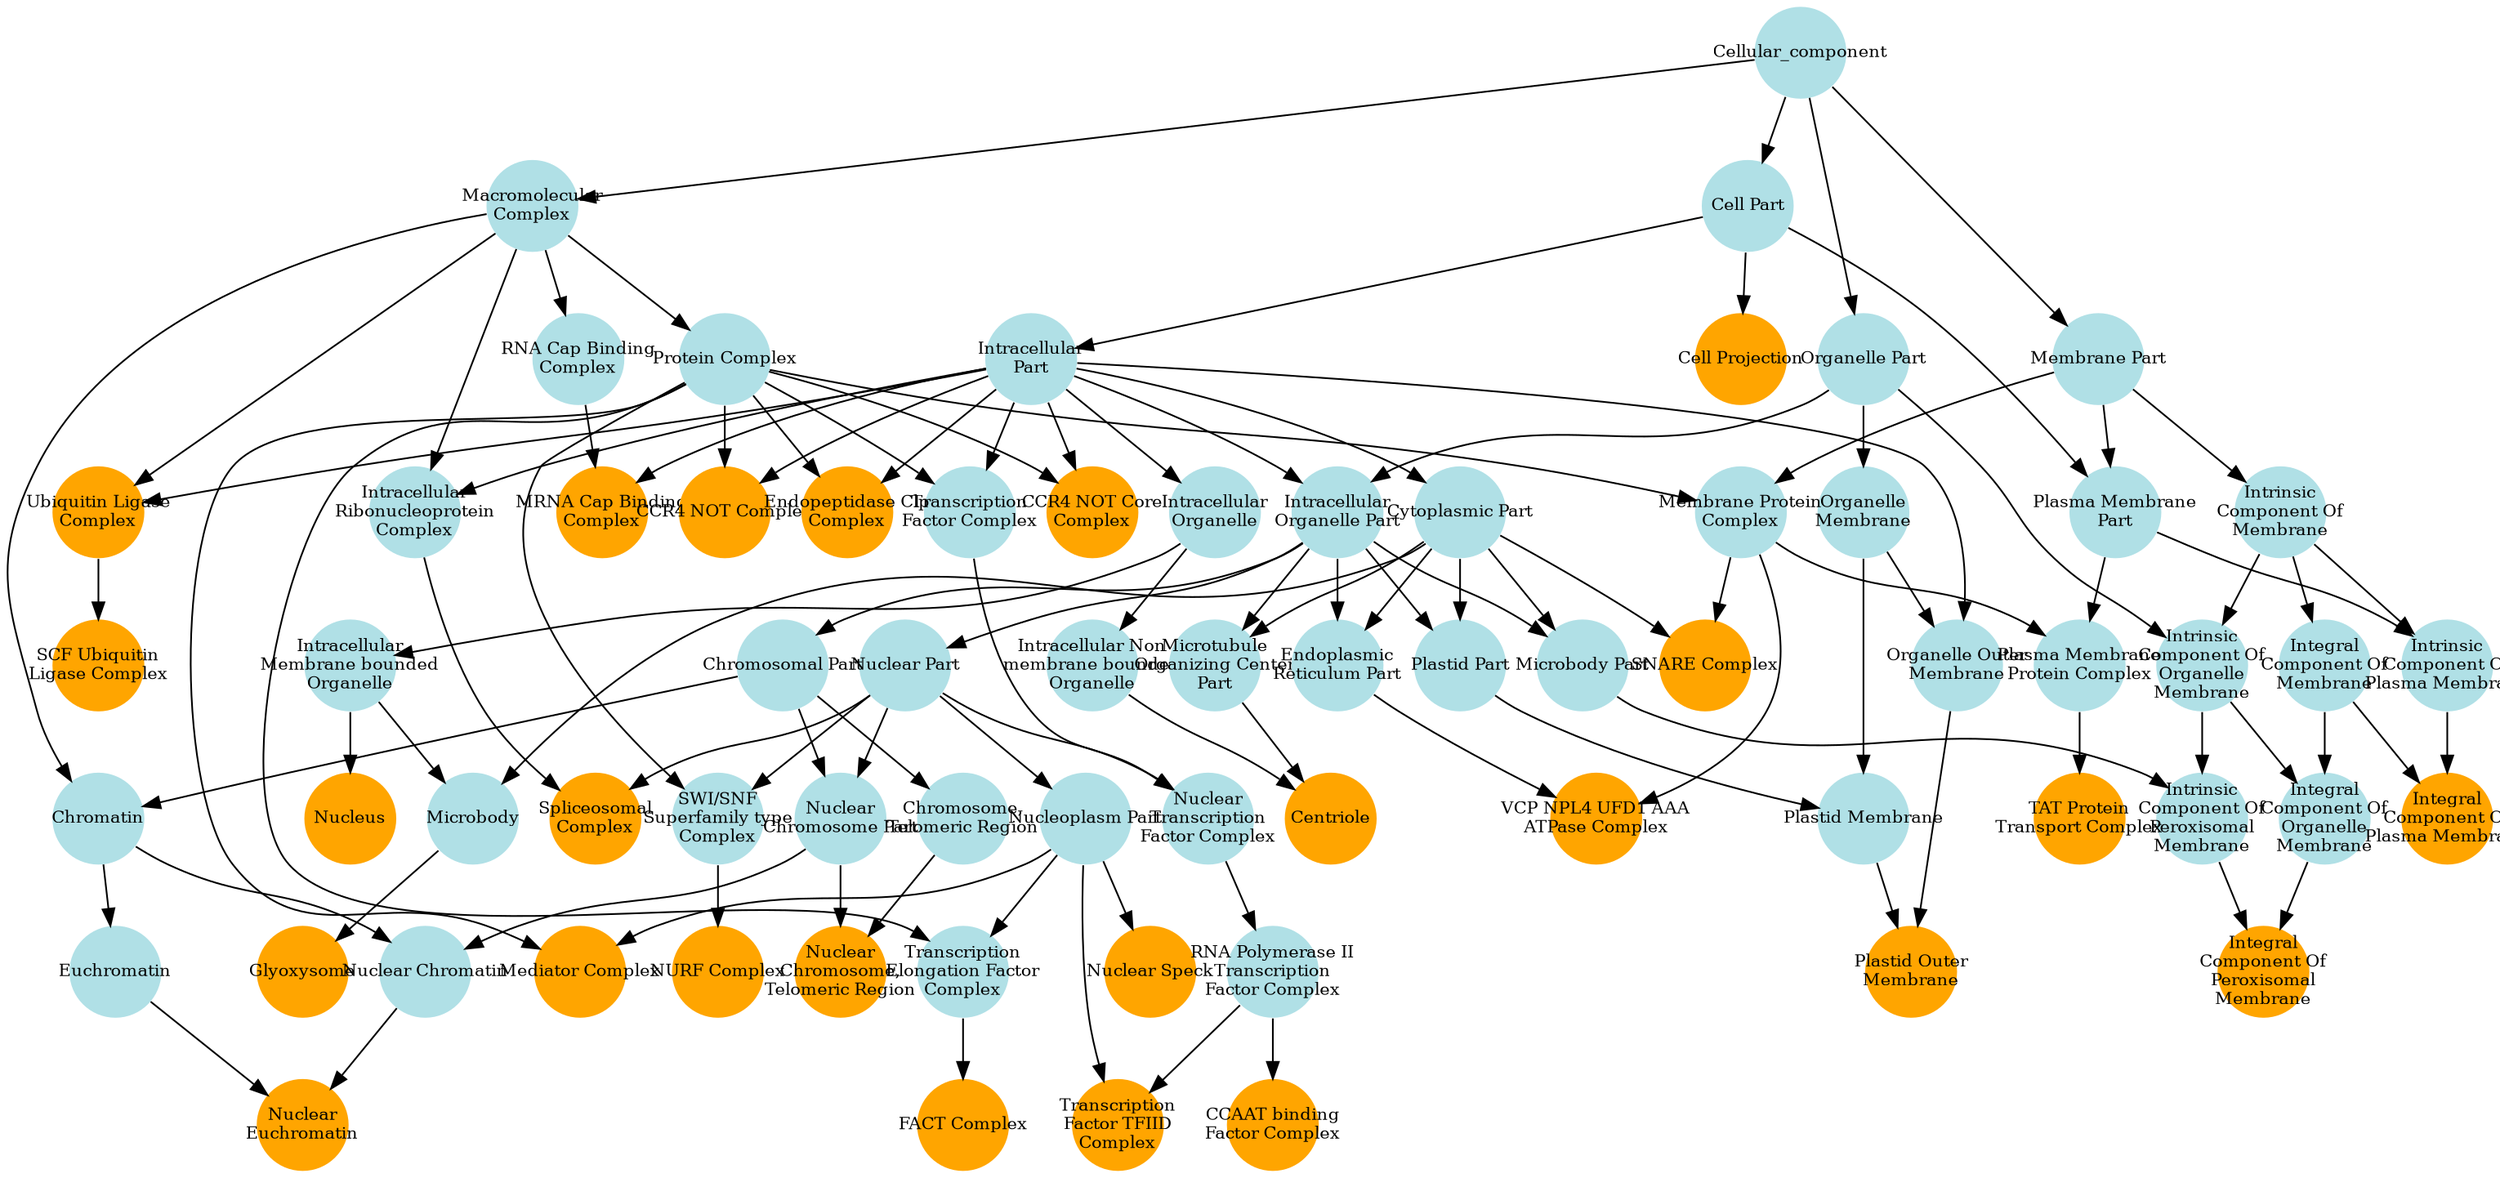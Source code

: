 digraph {
1 [style="filled", fixedsize="true", fontsize="10", shape="circle", width="0.75", fillcolor="powderblue", label="Cellular_component", color="transparent"];
2 [style="filled", fixedsize="true", fontsize="10", shape="circle", width="0.75", fillcolor="powderblue", label="Cell Part", color="transparent"];
3 [style="filled", fixedsize="true", fontsize="10", shape="circle", width="0.75", fillcolor="powderblue", label="Intracellular
Part", color="transparent"];
4 [style="filled", fixedsize="true", fontsize="10", shape="circle", width="0.75", fillcolor="powderblue", label="Intracellular
Organelle", color="transparent"];
5 [style="filled", fixedsize="true", fontsize="10", shape="circle", width="0.75", fillcolor="powderblue", label="Intracellular
Membrane bounded
Organelle", color="transparent"];
6 [style="filled", fixedsize="true", fontsize="10", shape="circle", width="0.75", fillcolor="orange", label="Nucleus", color="transparent"];
7 [style="filled", fixedsize="true", fontsize="10", shape="circle", width="0.75", fillcolor="powderblue", label="Macromolecular
Complex", color="transparent"];
8 [style="filled", fixedsize="true", fontsize="10", shape="circle", width="0.75", fillcolor="powderblue", label="Intracellular
Ribonucleoprotein
Complex", color="transparent"];
9 [style="filled", fixedsize="true", fontsize="10", shape="circle", width="0.75", fillcolor="powderblue", label="Organelle Part", color="transparent"];
10 [style="filled", fixedsize="true", fontsize="10", shape="circle", width="0.75", fillcolor="powderblue", label="Intracellular
Organelle Part", color="transparent"];
11 [style="filled", fixedsize="true", fontsize="10", shape="circle", width="0.75", fillcolor="powderblue", label="Nuclear Part", color="transparent"];
12 [style="filled", fixedsize="true", fontsize="10", shape="circle", width="0.75", fillcolor="orange", label="Spliceosomal
Complex", color="transparent"];
13 [style="filled", fixedsize="true", fontsize="10", shape="circle", width="0.75", fillcolor="powderblue", label="RNA Cap Binding
Complex", color="transparent"];
14 [style="filled", fixedsize="true", fontsize="10", shape="circle", width="0.75", fillcolor="orange", label="MRNA Cap Binding
Complex", color="transparent"];
15 [style="filled", fixedsize="true", fontsize="10", shape="circle", width="0.75", fillcolor="powderblue", label="Membrane Part", color="transparent"];
16 [style="filled", fixedsize="true", fontsize="10", shape="circle", width="0.75", fillcolor="powderblue", label="Intrinsic
Component Of
Membrane", color="transparent"];
17 [style="filled", fixedsize="true", fontsize="10", shape="circle", width="0.75", fillcolor="powderblue", label="Intrinsic
Component Of
Organelle
Membrane", color="transparent"];
18 [style="filled", fixedsize="true", fontsize="10", shape="circle", width="0.75", fillcolor="powderblue", label="Cytoplasmic Part", color="transparent"];
19 [style="filled", fixedsize="true", fontsize="10", shape="circle", width="0.75", fillcolor="powderblue", label="Microbody Part", color="transparent"];
20 [style="filled", fixedsize="true", fontsize="10", shape="circle", width="0.75", fillcolor="powderblue", label="Intrinsic
Component Of
Peroxisomal
Membrane", color="transparent"];
21 [style="filled", fixedsize="true", fontsize="10", shape="circle", width="0.75", fillcolor="powderblue", label="Integral
Component Of
Membrane", color="transparent"];
22 [style="filled", fixedsize="true", fontsize="10", shape="circle", width="0.75", fillcolor="powderblue", label="Integral
Component Of
Organelle
Membrane", color="transparent"];
23 [style="filled", fixedsize="true", fontsize="10", shape="circle", width="0.75", fillcolor="orange", label="Integral
Component Of
Peroxisomal
Membrane", color="transparent"];
24 [style="filled", fixedsize="true", fontsize="10", shape="circle", width="0.75", fillcolor="powderblue", label="Nucleoplasm Part", color="transparent"];
25 [style="filled", fixedsize="true", fontsize="10", shape="circle", width="0.75", fillcolor="orange", label="Nuclear Speck", color="transparent"];
26 [style="filled", fixedsize="true", fontsize="10", shape="circle", width="0.75", fillcolor="orange", label="Ubiquitin Ligase
Complex", color="transparent"];
27 [style="filled", fixedsize="true", fontsize="10", shape="circle", width="0.75", fillcolor="orange", label="SCF Ubiquitin
Ligase Complex", color="transparent"];
28 [style="filled", fixedsize="true", fontsize="10", shape="circle", width="0.75", fillcolor="powderblue", label="Protein Complex", color="transparent"];
29 [style="filled", fixedsize="true", fontsize="10", shape="circle", width="0.75", fillcolor="powderblue", label="Transcription
Factor Complex", color="transparent"];
30 [style="filled", fixedsize="true", fontsize="10", shape="circle", width="0.75", fillcolor="powderblue", label="Nuclear
Transcription
Factor Complex", color="transparent"];
31 [style="filled", fixedsize="true", fontsize="10", shape="circle", width="0.75", fillcolor="powderblue", label="RNA Polymerase II
Transcription
Factor Complex", color="transparent"];
32 [style="filled", fixedsize="true", fontsize="10", shape="circle", width="0.75", fillcolor="orange", label="CCAAT binding
Factor Complex", color="transparent"];
33 [style="filled", fixedsize="true", fontsize="10", shape="circle", width="0.75", fillcolor="powderblue", label="Intracellular Non
membrane bounded
Organelle", color="transparent"];
34 [style="filled", fixedsize="true", fontsize="10", shape="circle", width="0.75", fillcolor="powderblue", label="Microtubule
Organizing Center
Part", color="transparent"];
35 [style="filled", fixedsize="true", fontsize="10", shape="circle", width="0.75", fillcolor="orange", label="Centriole", color="transparent"];
36 [style="filled", fixedsize="true", fontsize="10", shape="circle", width="0.75", fillcolor="powderblue", label="Microbody", color="transparent"];
37 [style="filled", fixedsize="true", fontsize="10", shape="circle", width="0.75", fillcolor="powderblue", label="Endoplasmic
Reticulum Part", color="transparent"];
38 [style="filled", fixedsize="true", fontsize="10", shape="circle", width="0.75", fillcolor="powderblue", label="Membrane Protein
Complex", color="transparent"];
39 [style="filled", fixedsize="true", fontsize="10", shape="circle", width="0.75", fillcolor="orange", label="VCP NPL4 UFD1 AAA
ATPase Complex", color="transparent"];
40 [style="filled", fixedsize="true", fontsize="10", shape="circle", width="0.75", fillcolor="powderblue", label="Transcription
Elongation Factor
Complex", color="transparent"];
41 [style="filled", fixedsize="true", fontsize="10", shape="circle", width="0.75", fillcolor="orange", label="FACT Complex", color="transparent"];
42 [style="filled", fixedsize="true", fontsize="10", shape="circle", width="0.75", fillcolor="powderblue", label="SWI/SNF
Superfamily type
Complex", color="transparent"];
43 [style="filled", fixedsize="true", fontsize="10", shape="circle", width="0.75", fillcolor="orange", label="NURF Complex", color="transparent"];
44 [style="filled", fixedsize="true", fontsize="10", shape="circle", width="0.75", fillcolor="orange", label="Mediator Complex", color="transparent"];
45 [style="filled", fixedsize="true", fontsize="10", shape="circle", width="0.75", fillcolor="orange", label="Cell Projection", color="transparent"];
46 [style="filled", fixedsize="true", fontsize="10", shape="circle", width="0.75", fillcolor="powderblue", label="Plasma Membrane
Part", color="transparent"];
47 [style="filled", fixedsize="true", fontsize="10", shape="circle", width="0.75", fillcolor="powderblue", label="Plasma Membrane
Protein Complex", color="transparent"];
48 [style="filled", fixedsize="true", fontsize="10", shape="circle", width="0.75", fillcolor="orange", label="TAT Protein
Transport Complex", color="transparent"];
49 [style="filled", fixedsize="true", fontsize="10", shape="circle", width="0.75", fillcolor="powderblue", label="Chromosomal Part", color="transparent"];
50 [style="filled", fixedsize="true", fontsize="10", shape="circle", width="0.75", fillcolor="powderblue", label="Chromosome,
Telomeric Region", color="transparent"];
51 [style="filled", fixedsize="true", fontsize="10", shape="circle", width="0.75", fillcolor="powderblue", label="Nuclear
Chromosome Part", color="transparent"];
52 [style="filled", fixedsize="true", fontsize="10", shape="circle", width="0.75", fillcolor="orange", label="Nuclear
Chromosome,
Telomeric Region", color="transparent"];
53 [style="filled", fixedsize="true", fontsize="10", shape="circle", width="0.75", fillcolor="orange", label="CCR4 NOT Core
Complex", color="transparent"];
54 [style="filled", fixedsize="true", fontsize="10", shape="circle", width="0.75", fillcolor="powderblue", label="Organelle
Membrane", color="transparent"];
55 [style="filled", fixedsize="true", fontsize="10", shape="circle", width="0.75", fillcolor="powderblue", label="Organelle Outer
Membrane", color="transparent"];
56 [style="filled", fixedsize="true", fontsize="10", shape="circle", width="0.75", fillcolor="powderblue", label="Plastid Part", color="transparent"];
57 [style="filled", fixedsize="true", fontsize="10", shape="circle", width="0.75", fillcolor="powderblue", label="Plastid Membrane", color="transparent"];
58 [style="filled", fixedsize="true", fontsize="10", shape="circle", width="0.75", fillcolor="orange", label="Plastid Outer
Membrane", color="transparent"];
59 [style="filled", fixedsize="true", fontsize="10", shape="circle", width="0.75", fillcolor="orange", label="CCR4 NOT Complex", color="transparent"];
60 [style="filled", fixedsize="true", fontsize="10", shape="circle", width="0.75", fillcolor="orange", label="Glyoxysome", color="transparent"];
61 [style="filled", fixedsize="true", fontsize="10", shape="circle", width="0.75", fillcolor="powderblue", label="Chromatin", color="transparent"];
62 [style="filled", fixedsize="true", fontsize="10", shape="circle", width="0.75", fillcolor="powderblue", label="Nuclear Chromatin", color="transparent"];
63 [style="filled", fixedsize="true", fontsize="10", shape="circle", width="0.75", fillcolor="powderblue", label="Euchromatin", color="transparent"];
64 [style="filled", fixedsize="true", fontsize="10", shape="circle", width="0.75", fillcolor="orange", label="Nuclear
Euchromatin", color="transparent"];
65 [style="filled", fixedsize="true", fontsize="10", shape="circle", width="0.75", fillcolor="powderblue", label="Intrinsic
Component Of
Plasma Membrane", color="transparent"];
66 [style="filled", fixedsize="true", fontsize="10", shape="circle", width="0.75", fillcolor="orange", label="Integral
Component Of
Plasma Membrane", color="transparent"];
67 [style="filled", fixedsize="true", fontsize="10", shape="circle", width="0.75", fillcolor="orange", label="Endopeptidase Clp
Complex", color="transparent"];
68 [style="filled", fixedsize="true", fontsize="10", shape="circle", width="0.75", fillcolor="orange", label="SNARE Complex", color="transparent"];
69 [style="filled", fixedsize="true", fontsize="10", shape="circle", width="0.75", fillcolor="orange", label="Transcription
Factor TFIID
Complex", color="transparent"];
1 -> 2 [color="#000000", lty="solid"];
2 -> 3 [color="#000000", lty="solid"];
3 -> 4 [color="#000000", lty="solid"];
4 -> 5 [color="#000000", lty="solid"];
5 -> 6 [color="#000000", lty="solid"];
1 -> 7 [color="#000000", lty="solid"];
3 -> 8 [color="#000000", lty="solid"];
7 -> 8 [color="#000000", lty="solid"];
1 -> 9 [color="#000000", lty="solid"];
3 -> 10 [color="#000000", lty="solid"];
9 -> 10 [color="#000000", lty="solid"];
10 -> 11 [color="#000000", lty="solid"];
8 -> 12 [color="#000000", lty="solid"];
11 -> 12 [color="#000000", lty="solid"];
7 -> 13 [color="#000000", lty="solid"];
3 -> 14 [color="#000000", lty="solid"];
13 -> 14 [color="#000000", lty="solid"];
1 -> 15 [color="#000000", lty="solid"];
15 -> 16 [color="#000000", lty="solid"];
9 -> 17 [color="#000000", lty="solid"];
16 -> 17 [color="#000000", lty="solid"];
3 -> 18 [color="#000000", lty="solid"];
10 -> 19 [color="#000000", lty="solid"];
18 -> 19 [color="#000000", lty="solid"];
17 -> 20 [color="#000000", lty="solid"];
19 -> 20 [color="#000000", lty="solid"];
16 -> 21 [color="#000000", lty="solid"];
17 -> 22 [color="#000000", lty="solid"];
21 -> 22 [color="#000000", lty="solid"];
20 -> 23 [color="#000000", lty="solid"];
22 -> 23 [color="#000000", lty="solid"];
11 -> 24 [color="#000000", lty="solid"];
24 -> 25 [color="#000000", lty="solid"];
3 -> 26 [color="#000000", lty="solid"];
7 -> 26 [color="#000000", lty="solid"];
26 -> 27 [color="#000000", lty="solid"];
7 -> 28 [color="#000000", lty="solid"];
3 -> 29 [color="#000000", lty="solid"];
28 -> 29 [color="#000000", lty="solid"];
11 -> 30 [color="#000000", lty="solid"];
29 -> 30 [color="#000000", lty="solid"];
30 -> 31 [color="#000000", lty="solid"];
31 -> 32 [color="#000000", lty="solid"];
4 -> 33 [color="#000000", lty="solid"];
10 -> 34 [color="#000000", lty="solid"];
18 -> 34 [color="#000000", lty="solid"];
33 -> 35 [color="#000000", lty="solid"];
34 -> 35 [color="#000000", lty="solid"];
5 -> 36 [color="#000000", lty="solid"];
18 -> 36 [color="#000000", lty="solid"];
10 -> 37 [color="#000000", lty="solid"];
18 -> 37 [color="#000000", lty="solid"];
15 -> 38 [color="#000000", lty="solid"];
28 -> 38 [color="#000000", lty="solid"];
37 -> 39 [color="#000000", lty="solid"];
38 -> 39 [color="#000000", lty="solid"];
24 -> 40 [color="#000000", lty="solid"];
28 -> 40 [color="#000000", lty="solid"];
40 -> 41 [color="#000000", lty="solid"];
11 -> 42 [color="#000000", lty="solid"];
28 -> 42 [color="#000000", lty="solid"];
42 -> 43 [color="#000000", lty="solid"];
24 -> 44 [color="#000000", lty="solid"];
28 -> 44 [color="#000000", lty="solid"];
2 -> 45 [color="#000000", lty="solid"];
2 -> 46 [color="#000000", lty="solid"];
15 -> 46 [color="#000000", lty="solid"];
38 -> 47 [color="#000000", lty="solid"];
46 -> 47 [color="#000000", lty="solid"];
47 -> 48 [color="#000000", lty="solid"];
10 -> 49 [color="#000000", lty="solid"];
49 -> 50 [color="#000000", lty="solid"];
11 -> 51 [color="#000000", lty="solid"];
49 -> 51 [color="#000000", lty="solid"];
50 -> 52 [color="#000000", lty="solid"];
51 -> 52 [color="#000000", lty="solid"];
3 -> 53 [color="#000000", lty="solid"];
28 -> 53 [color="#000000", lty="solid"];
9 -> 54 [color="#000000", lty="solid"];
3 -> 55 [color="#000000", lty="solid"];
54 -> 55 [color="#000000", lty="solid"];
10 -> 56 [color="#000000", lty="solid"];
18 -> 56 [color="#000000", lty="solid"];
54 -> 57 [color="#000000", lty="solid"];
56 -> 57 [color="#000000", lty="solid"];
55 -> 58 [color="#000000", lty="solid"];
57 -> 58 [color="#000000", lty="solid"];
3 -> 59 [color="#000000", lty="solid"];
28 -> 59 [color="#000000", lty="solid"];
36 -> 60 [color="#000000", lty="solid"];
7 -> 61 [color="#000000", lty="solid"];
49 -> 61 [color="#000000", lty="solid"];
51 -> 62 [color="#000000", lty="solid"];
61 -> 62 [color="#000000", lty="solid"];
61 -> 63 [color="#000000", lty="solid"];
62 -> 64 [color="#000000", lty="solid"];
63 -> 64 [color="#000000", lty="solid"];
16 -> 65 [color="#000000", lty="solid"];
46 -> 65 [color="#000000", lty="solid"];
21 -> 66 [color="#000000", lty="solid"];
65 -> 66 [color="#000000", lty="solid"];
3 -> 67 [color="#000000", lty="solid"];
28 -> 67 [color="#000000", lty="solid"];
18 -> 68 [color="#000000", lty="solid"];
38 -> 68 [color="#000000", lty="solid"];
24 -> 69 [color="#000000", lty="solid"];
31 -> 69 [color="#000000", lty="solid"];
}
